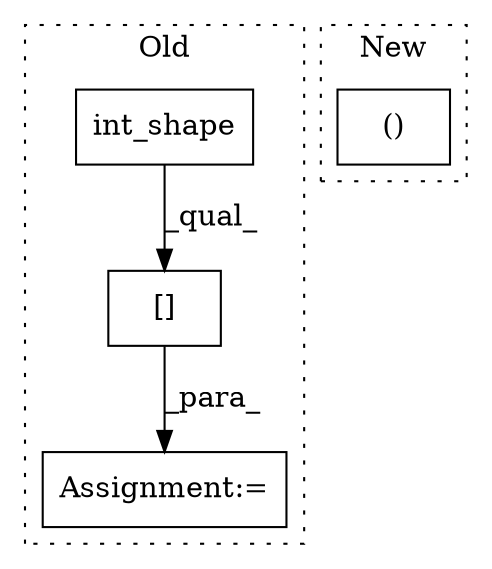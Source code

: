 digraph G {
subgraph cluster0 {
1 [label="int_shape" a="32" s="4245,4256" l="10,1" shape="box"];
3 [label="Assignment:=" a="7" s="4236" l="1" shape="box"];
4 [label="[]" a="2" s="4237,4277" l="21,1" shape="box"];
label = "Old";
style="dotted";
}
subgraph cluster1 {
2 [label="()" a="106" s="4272" l="61" shape="box"];
label = "New";
style="dotted";
}
1 -> 4 [label="_qual_"];
4 -> 3 [label="_para_"];
}